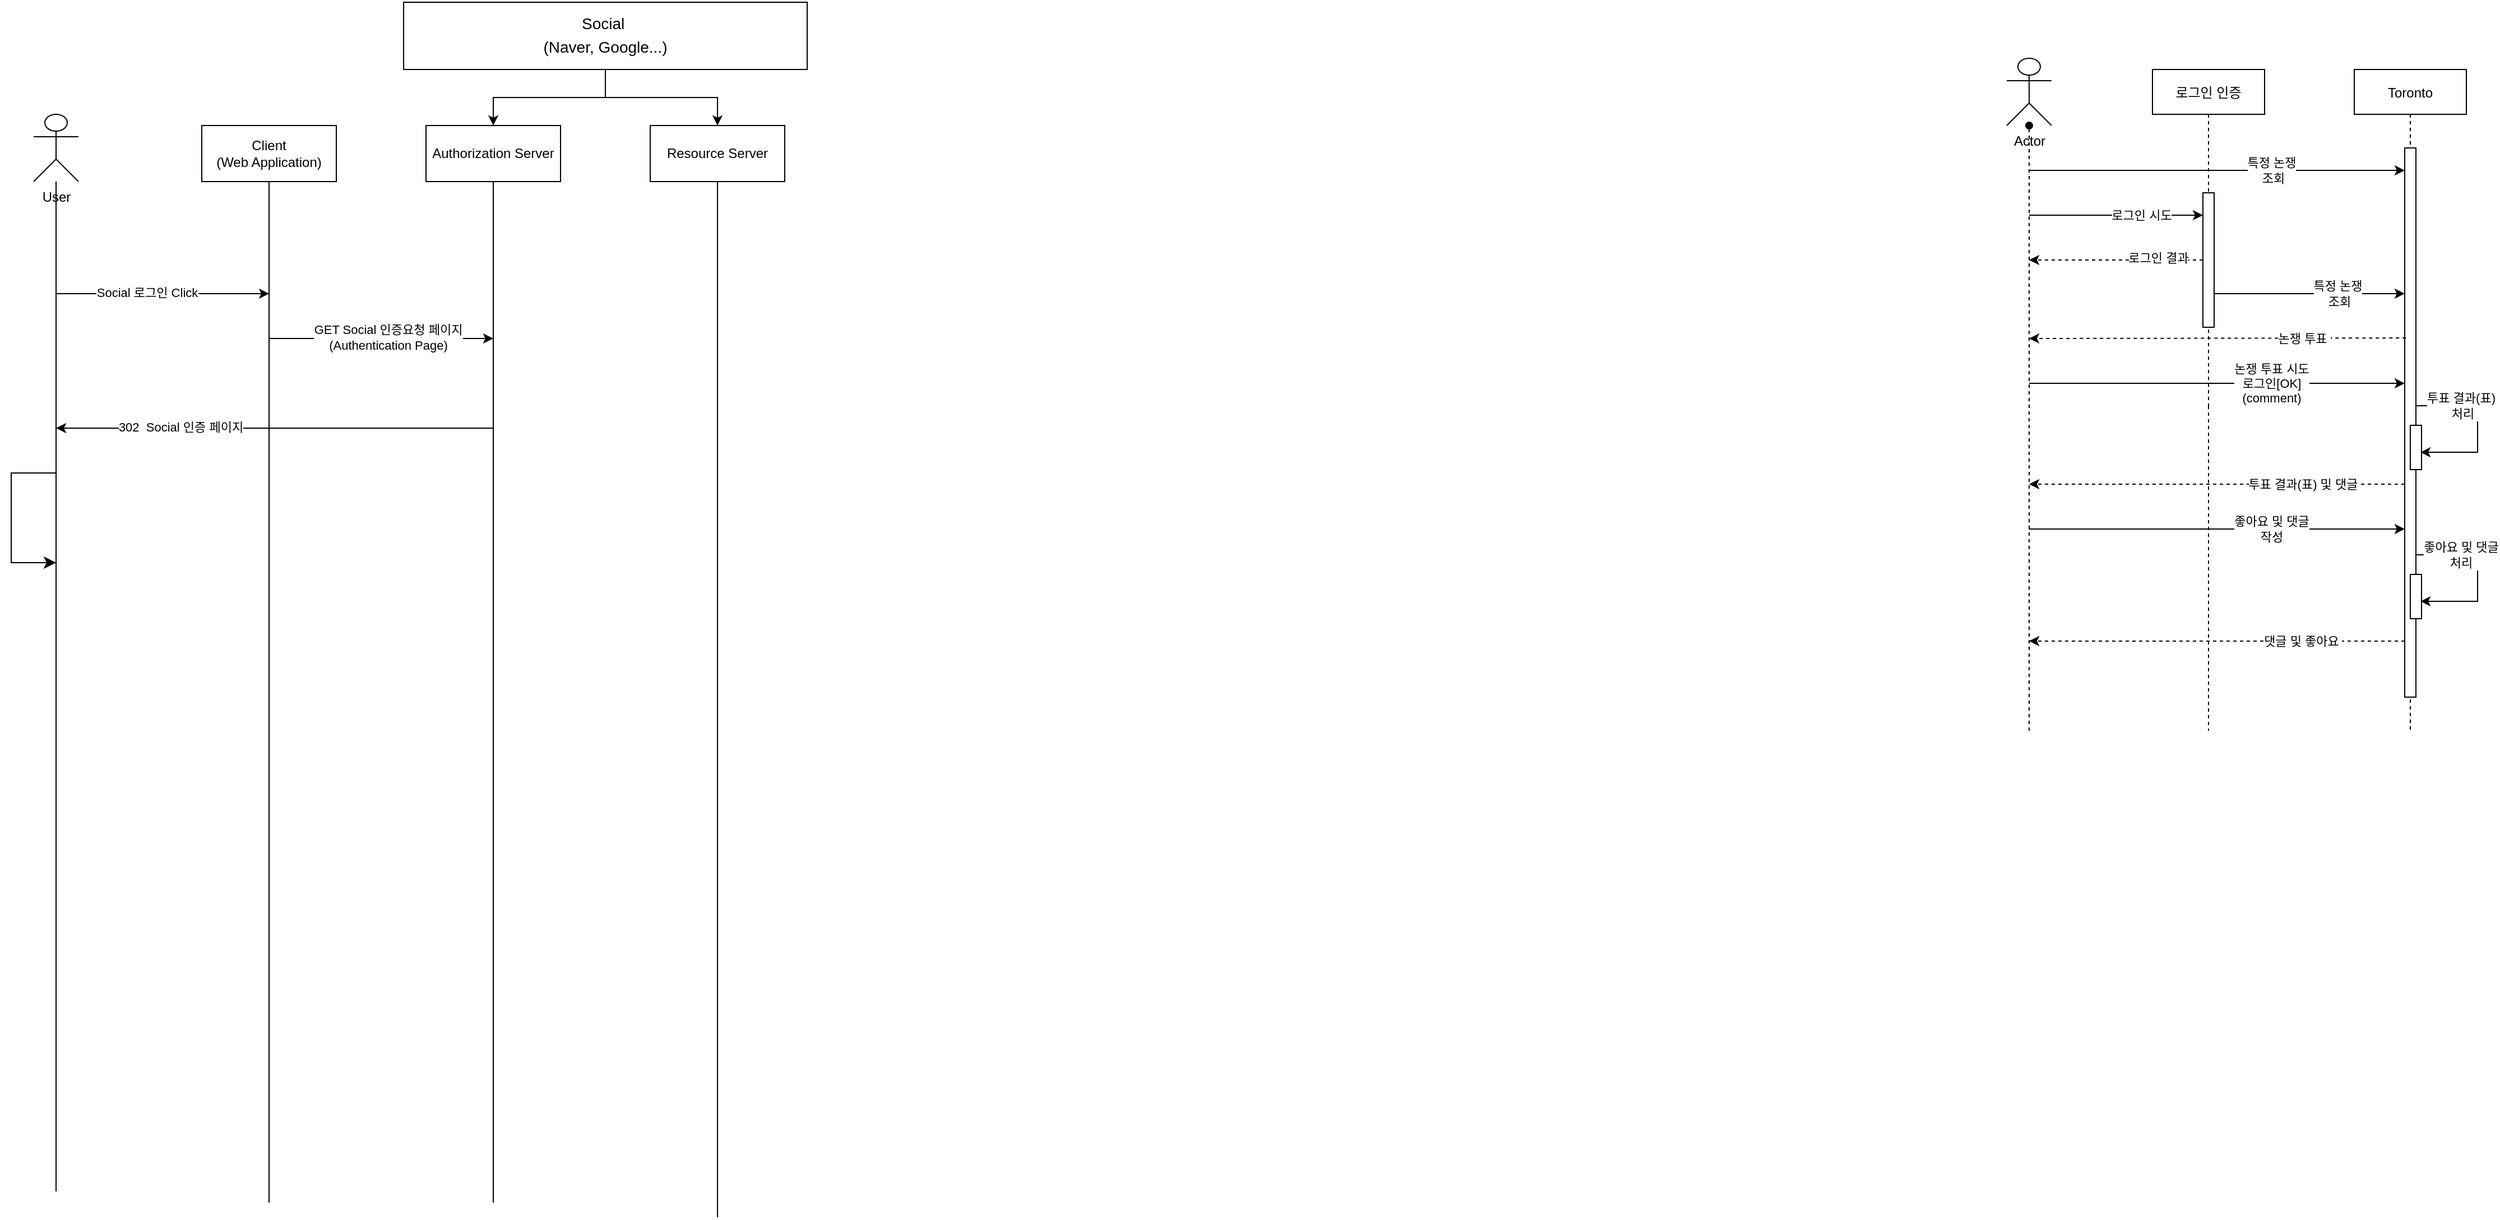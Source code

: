 <mxfile version="21.3.7" type="github">
  <diagram id="kgpKYQtTHZ0yAKxKKP6v" name="Page-1">
    <mxGraphModel dx="3718" dy="794" grid="1" gridSize="10" guides="1" tooltips="1" connect="1" arrows="1" fold="1" page="1" pageScale="1" pageWidth="850" pageHeight="1100" math="0" shadow="0">
      <root>
        <mxCell id="0" />
        <mxCell id="1" parent="0" />
        <mxCell id="ZAnQHSxJU-NlxPs6kDCk-8" style="edgeStyle=orthogonalEdgeStyle;rounded=0;orthogonalLoop=1;jettySize=auto;html=1;entryX=0.5;entryY=0;entryDx=0;entryDy=0;" edge="1" parent="1" source="ZAnQHSxJU-NlxPs6kDCk-6" target="ZAnQHSxJU-NlxPs6kDCk-4">
          <mxGeometry relative="1" as="geometry" />
        </mxCell>
        <mxCell id="ZAnQHSxJU-NlxPs6kDCk-9" style="edgeStyle=orthogonalEdgeStyle;rounded=0;orthogonalLoop=1;jettySize=auto;html=1;" edge="1" parent="1" source="ZAnQHSxJU-NlxPs6kDCk-6" target="ZAnQHSxJU-NlxPs6kDCk-5">
          <mxGeometry relative="1" as="geometry" />
        </mxCell>
        <mxCell id="ZAnQHSxJU-NlxPs6kDCk-6" value="&lt;p style=&quot;line-height: 159%;&quot;&gt;&lt;font style=&quot;font-size: 14px;&quot;&gt;Social&amp;nbsp;&lt;br&gt;(Naver, Google...)&lt;/font&gt;&lt;/p&gt;" style="rounded=0;whiteSpace=wrap;html=1;" vertex="1" parent="1">
          <mxGeometry x="-1440" y="20" width="360" height="60" as="geometry" />
        </mxCell>
        <mxCell id="PEhFff4IV3TKT-8xSN0i-9" style="edgeStyle=orthogonalEdgeStyle;rounded=0;orthogonalLoop=1;jettySize=auto;html=1;dashed=1;endArrow=none;endFill=0;" parent="1" source="3nuBFxr9cyL0pnOWT2aG-1" edge="1">
          <mxGeometry relative="1" as="geometry">
            <mxPoint x="170" y="670" as="targetPoint" />
          </mxGeometry>
        </mxCell>
        <mxCell id="3nuBFxr9cyL0pnOWT2aG-1" value="로그인 인증" style="shape=umlLifeline;perimeter=lifelinePerimeter;container=1;collapsible=0;recursiveResize=0;rounded=0;shadow=0;strokeWidth=1;" parent="1" vertex="1">
          <mxGeometry x="120" y="80" width="100" height="300" as="geometry" />
        </mxCell>
        <mxCell id="PEhFff4IV3TKT-8xSN0i-24" value="" style="points=[];perimeter=orthogonalPerimeter;rounded=0;shadow=0;strokeWidth=1;" parent="3nuBFxr9cyL0pnOWT2aG-1" vertex="1">
          <mxGeometry x="45" y="110" width="10" height="120" as="geometry" />
        </mxCell>
        <mxCell id="PEhFff4IV3TKT-8xSN0i-23" value="" style="endArrow=classic;html=1;rounded=0;" parent="3nuBFxr9cyL0pnOWT2aG-1" target="PEhFff4IV3TKT-8xSN0i-24" edge="1">
          <mxGeometry width="50" height="50" relative="1" as="geometry">
            <mxPoint x="-110" y="130" as="sourcePoint" />
            <mxPoint x="40" y="130" as="targetPoint" />
          </mxGeometry>
        </mxCell>
        <mxCell id="PEhFff4IV3TKT-8xSN0i-25" value="로그인 시도" style="edgeLabel;html=1;align=center;verticalAlign=middle;resizable=0;points=[];" parent="PEhFff4IV3TKT-8xSN0i-23" vertex="1" connectable="0">
          <mxGeometry x="0.286" relative="1" as="geometry">
            <mxPoint as="offset" />
          </mxGeometry>
        </mxCell>
        <mxCell id="PEhFff4IV3TKT-8xSN0i-49" value="" style="endArrow=classic;html=1;rounded=0;dashed=1;" parent="3nuBFxr9cyL0pnOWT2aG-1" edge="1">
          <mxGeometry width="50" height="50" relative="1" as="geometry">
            <mxPoint x="45" y="170" as="sourcePoint" />
            <mxPoint x="-110" y="170" as="targetPoint" />
          </mxGeometry>
        </mxCell>
        <mxCell id="PEhFff4IV3TKT-8xSN0i-50" value="로그인 결과" style="edgeLabel;html=1;align=center;verticalAlign=middle;resizable=0;points=[];" parent="PEhFff4IV3TKT-8xSN0i-49" vertex="1" connectable="0">
          <mxGeometry x="-0.485" y="-2" relative="1" as="geometry">
            <mxPoint as="offset" />
          </mxGeometry>
        </mxCell>
        <mxCell id="PEhFff4IV3TKT-8xSN0i-47" value="" style="endArrow=classic;html=1;rounded=0;" parent="3nuBFxr9cyL0pnOWT2aG-1" target="3nuBFxr9cyL0pnOWT2aG-6" edge="1">
          <mxGeometry width="50" height="50" relative="1" as="geometry">
            <mxPoint x="55" y="200" as="sourcePoint" />
            <mxPoint x="220" y="200" as="targetPoint" />
            <Array as="points">
              <mxPoint x="195" y="200" />
            </Array>
          </mxGeometry>
        </mxCell>
        <mxCell id="PEhFff4IV3TKT-8xSN0i-48" value="특정 논쟁&lt;br&gt;&amp;nbsp;조회" style="edgeLabel;html=1;align=center;verticalAlign=middle;resizable=0;points=[];" parent="PEhFff4IV3TKT-8xSN0i-47" vertex="1" connectable="0">
          <mxGeometry x="0.286" relative="1" as="geometry">
            <mxPoint as="offset" />
          </mxGeometry>
        </mxCell>
        <mxCell id="3nuBFxr9cyL0pnOWT2aG-5" value="Toronto" style="shape=umlLifeline;perimeter=lifelinePerimeter;container=1;collapsible=0;recursiveResize=0;rounded=0;shadow=0;strokeWidth=1;" parent="1" vertex="1">
          <mxGeometry x="300" y="80" width="100" height="590" as="geometry" />
        </mxCell>
        <mxCell id="3nuBFxr9cyL0pnOWT2aG-6" value="" style="points=[];perimeter=orthogonalPerimeter;rounded=0;shadow=0;strokeWidth=1;" parent="3nuBFxr9cyL0pnOWT2aG-5" vertex="1">
          <mxGeometry x="45" y="70" width="10" height="490" as="geometry" />
        </mxCell>
        <mxCell id="PEhFff4IV3TKT-8xSN0i-69" value="" style="points=[];perimeter=orthogonalPerimeter;rounded=0;shadow=0;strokeWidth=1;" parent="3nuBFxr9cyL0pnOWT2aG-5" vertex="1">
          <mxGeometry x="50" y="450.5" width="10" height="39.5" as="geometry" />
        </mxCell>
        <mxCell id="PEhFff4IV3TKT-8xSN0i-70" value="" style="edgeStyle=elbowEdgeStyle;elbow=horizontal;endArrow=classic;html=1;rounded=0;entryX=0.9;entryY=0.608;entryDx=0;entryDy=0;entryPerimeter=0;" parent="3nuBFxr9cyL0pnOWT2aG-5" target="PEhFff4IV3TKT-8xSN0i-69" edge="1">
          <mxGeometry width="50" height="50" relative="1" as="geometry">
            <mxPoint x="55" y="433" as="sourcePoint" />
            <mxPoint x="170" y="500.5" as="targetPoint" />
            <Array as="points">
              <mxPoint x="110" y="453" />
              <mxPoint x="120" y="460.5" />
            </Array>
          </mxGeometry>
        </mxCell>
        <mxCell id="PEhFff4IV3TKT-8xSN0i-71" value="좋아요 및 댓글 &lt;br&gt;처리" style="edgeLabel;html=1;align=center;verticalAlign=middle;resizable=0;points=[];" parent="PEhFff4IV3TKT-8xSN0i-70" vertex="1" connectable="0">
          <mxGeometry x="-0.458" relative="1" as="geometry">
            <mxPoint as="offset" />
          </mxGeometry>
        </mxCell>
        <mxCell id="PEhFff4IV3TKT-8xSN0i-55" value="" style="endArrow=classic;html=1;rounded=0;dashed=1;exitX=0.114;exitY=0.346;exitDx=0;exitDy=0;exitPerimeter=0;" parent="3nuBFxr9cyL0pnOWT2aG-5" source="3nuBFxr9cyL0pnOWT2aG-6" edge="1">
          <mxGeometry width="50" height="50" relative="1" as="geometry">
            <mxPoint x="40" y="240" as="sourcePoint" />
            <mxPoint x="-290" y="240" as="targetPoint" />
          </mxGeometry>
        </mxCell>
        <mxCell id="PEhFff4IV3TKT-8xSN0i-56" value="논쟁 투표&amp;nbsp;" style="edgeLabel;html=1;align=center;verticalAlign=middle;resizable=0;points=[];" parent="PEhFff4IV3TKT-8xSN0i-55" vertex="1" connectable="0">
          <mxGeometry x="-0.456" relative="1" as="geometry">
            <mxPoint as="offset" />
          </mxGeometry>
        </mxCell>
        <mxCell id="PEhFff4IV3TKT-8xSN0i-61" value="" style="endArrow=classic;html=1;rounded=0;" parent="3nuBFxr9cyL0pnOWT2aG-5" target="3nuBFxr9cyL0pnOWT2aG-6" edge="1">
          <mxGeometry width="50" height="50" relative="1" as="geometry">
            <mxPoint x="-290" y="280" as="sourcePoint" />
            <mxPoint x="40" y="280" as="targetPoint" />
            <Array as="points">
              <mxPoint x="-145" y="280" />
              <mxPoint x="25" y="280" />
            </Array>
          </mxGeometry>
        </mxCell>
        <mxCell id="PEhFff4IV3TKT-8xSN0i-62" value="논쟁 투표 시도&lt;br&gt;로그인[OK]&lt;br&gt;(comment)" style="edgeLabel;html=1;align=center;verticalAlign=middle;resizable=0;points=[];" parent="PEhFff4IV3TKT-8xSN0i-61" vertex="1" connectable="0">
          <mxGeometry x="0.286" relative="1" as="geometry">
            <mxPoint as="offset" />
          </mxGeometry>
        </mxCell>
        <mxCell id="PEhFff4IV3TKT-8xSN0i-72" value="" style="points=[];perimeter=orthogonalPerimeter;rounded=0;shadow=0;strokeWidth=1;" parent="3nuBFxr9cyL0pnOWT2aG-5" vertex="1">
          <mxGeometry x="50" y="317.5" width="10" height="39.5" as="geometry" />
        </mxCell>
        <mxCell id="PEhFff4IV3TKT-8xSN0i-73" value="" style="edgeStyle=elbowEdgeStyle;elbow=horizontal;endArrow=classic;html=1;rounded=0;entryX=0.9;entryY=0.608;entryDx=0;entryDy=0;entryPerimeter=0;" parent="3nuBFxr9cyL0pnOWT2aG-5" target="PEhFff4IV3TKT-8xSN0i-72" edge="1">
          <mxGeometry width="50" height="50" relative="1" as="geometry">
            <mxPoint x="55.0" y="300" as="sourcePoint" />
            <mxPoint x="-130" y="287.5" as="targetPoint" />
            <Array as="points">
              <mxPoint x="110" y="320" />
              <mxPoint x="120" y="327.5" />
            </Array>
          </mxGeometry>
        </mxCell>
        <mxCell id="PEhFff4IV3TKT-8xSN0i-74" value="투표 결과(표)&lt;br&gt;&amp;nbsp;처리" style="edgeLabel;html=1;align=center;verticalAlign=middle;resizable=0;points=[];" parent="PEhFff4IV3TKT-8xSN0i-73" vertex="1" connectable="0">
          <mxGeometry x="-0.458" relative="1" as="geometry">
            <mxPoint as="offset" />
          </mxGeometry>
        </mxCell>
        <mxCell id="PEhFff4IV3TKT-8xSN0i-75" style="edgeStyle=none;rounded=0;orthogonalLoop=1;jettySize=auto;html=1;startArrow=oval;startFill=1;endArrow=none;endFill=0;dashed=1;" parent="1" source="PEhFff4IV3TKT-8xSN0i-16" edge="1">
          <mxGeometry relative="1" as="geometry">
            <mxPoint x="10" y="670" as="targetPoint" />
          </mxGeometry>
        </mxCell>
        <mxCell id="PEhFff4IV3TKT-8xSN0i-16" value="Actor" style="shape=umlActor;verticalLabelPosition=bottom;verticalAlign=top;html=1;outlineConnect=0;" parent="1" vertex="1">
          <mxGeometry x="-10" y="70" width="40" height="60" as="geometry" />
        </mxCell>
        <mxCell id="PEhFff4IV3TKT-8xSN0i-53" value="" style="endArrow=classic;html=1;rounded=0;" parent="1" edge="1">
          <mxGeometry width="50" height="50" relative="1" as="geometry">
            <mxPoint x="10" y="170" as="sourcePoint" />
            <mxPoint x="345" y="170" as="targetPoint" />
            <Array as="points">
              <mxPoint x="150" y="170" />
              <mxPoint x="320" y="170" />
            </Array>
          </mxGeometry>
        </mxCell>
        <mxCell id="PEhFff4IV3TKT-8xSN0i-54" value="특정 논쟁&lt;br&gt;&amp;nbsp;조회" style="edgeLabel;html=1;align=center;verticalAlign=middle;resizable=0;points=[];" parent="PEhFff4IV3TKT-8xSN0i-53" vertex="1" connectable="0">
          <mxGeometry x="0.286" relative="1" as="geometry">
            <mxPoint as="offset" />
          </mxGeometry>
        </mxCell>
        <mxCell id="PEhFff4IV3TKT-8xSN0i-63" value="" style="endArrow=classic;html=1;rounded=0;dashed=1;" parent="1" edge="1">
          <mxGeometry width="50" height="50" relative="1" as="geometry">
            <mxPoint x="345" y="450.0" as="sourcePoint" />
            <mxPoint x="10" y="450.0" as="targetPoint" />
          </mxGeometry>
        </mxCell>
        <mxCell id="PEhFff4IV3TKT-8xSN0i-64" value="투표 결과(표) 및 댓글" style="edgeLabel;html=1;align=center;verticalAlign=middle;resizable=0;points=[];" parent="PEhFff4IV3TKT-8xSN0i-63" vertex="1" connectable="0">
          <mxGeometry x="-0.456" relative="1" as="geometry">
            <mxPoint as="offset" />
          </mxGeometry>
        </mxCell>
        <mxCell id="PEhFff4IV3TKT-8xSN0i-65" value="" style="endArrow=classic;html=1;rounded=0;" parent="1" edge="1">
          <mxGeometry width="50" height="50" relative="1" as="geometry">
            <mxPoint x="10" y="490" as="sourcePoint" />
            <mxPoint x="345" y="490" as="targetPoint" />
            <Array as="points">
              <mxPoint x="150" y="490" />
              <mxPoint x="320" y="490" />
            </Array>
          </mxGeometry>
        </mxCell>
        <mxCell id="PEhFff4IV3TKT-8xSN0i-66" value="좋아요 및 댓글&lt;br&gt;작성" style="edgeLabel;html=1;align=center;verticalAlign=middle;resizable=0;points=[];" parent="PEhFff4IV3TKT-8xSN0i-65" vertex="1" connectable="0">
          <mxGeometry x="0.286" relative="1" as="geometry">
            <mxPoint as="offset" />
          </mxGeometry>
        </mxCell>
        <mxCell id="PEhFff4IV3TKT-8xSN0i-67" value="" style="endArrow=classic;html=1;rounded=0;dashed=1;" parent="1" edge="1">
          <mxGeometry width="50" height="50" relative="1" as="geometry">
            <mxPoint x="345" y="590" as="sourcePoint" />
            <mxPoint x="10" y="590" as="targetPoint" />
          </mxGeometry>
        </mxCell>
        <mxCell id="PEhFff4IV3TKT-8xSN0i-68" value="댓글 및 좋아요&amp;nbsp;" style="edgeLabel;html=1;align=center;verticalAlign=middle;resizable=0;points=[];" parent="PEhFff4IV3TKT-8xSN0i-67" vertex="1" connectable="0">
          <mxGeometry x="-0.456" relative="1" as="geometry">
            <mxPoint as="offset" />
          </mxGeometry>
        </mxCell>
        <mxCell id="ZAnQHSxJU-NlxPs6kDCk-19" style="edgeStyle=orthogonalEdgeStyle;rounded=0;orthogonalLoop=1;jettySize=auto;html=1;endArrow=none;endFill=0;" edge="1" parent="1" source="ZAnQHSxJU-NlxPs6kDCk-1">
          <mxGeometry relative="1" as="geometry">
            <mxPoint x="-1750" y="1081" as="targetPoint" />
          </mxGeometry>
        </mxCell>
        <mxCell id="ZAnQHSxJU-NlxPs6kDCk-1" value="User" style="shape=umlActor;verticalLabelPosition=bottom;verticalAlign=top;html=1;outlineConnect=0;" vertex="1" parent="1">
          <mxGeometry x="-1770" y="120" width="40" height="60" as="geometry" />
        </mxCell>
        <mxCell id="ZAnQHSxJU-NlxPs6kDCk-20" style="edgeStyle=orthogonalEdgeStyle;rounded=0;orthogonalLoop=1;jettySize=auto;html=1;endArrow=none;endFill=0;" edge="1" parent="1" source="ZAnQHSxJU-NlxPs6kDCk-2">
          <mxGeometry relative="1" as="geometry">
            <mxPoint x="-1560" y="1091" as="targetPoint" />
          </mxGeometry>
        </mxCell>
        <mxCell id="ZAnQHSxJU-NlxPs6kDCk-2" value="Client &lt;br&gt;(Web Application)" style="rounded=0;whiteSpace=wrap;html=1;" vertex="1" parent="1">
          <mxGeometry x="-1620" y="130" width="120" height="50" as="geometry" />
        </mxCell>
        <mxCell id="ZAnQHSxJU-NlxPs6kDCk-13" style="edgeStyle=orthogonalEdgeStyle;rounded=0;orthogonalLoop=1;jettySize=auto;html=1;endArrow=none;endFill=0;" edge="1" parent="1" source="ZAnQHSxJU-NlxPs6kDCk-4">
          <mxGeometry relative="1" as="geometry">
            <mxPoint x="-1360" y="1091" as="targetPoint" />
          </mxGeometry>
        </mxCell>
        <mxCell id="ZAnQHSxJU-NlxPs6kDCk-4" value="Authorization Server" style="rounded=0;whiteSpace=wrap;html=1;" vertex="1" parent="1">
          <mxGeometry x="-1420" y="130" width="120" height="50" as="geometry" />
        </mxCell>
        <mxCell id="ZAnQHSxJU-NlxPs6kDCk-14" style="edgeStyle=orthogonalEdgeStyle;rounded=0;orthogonalLoop=1;jettySize=auto;html=1;endArrow=none;endFill=0;" edge="1" parent="1" source="ZAnQHSxJU-NlxPs6kDCk-5">
          <mxGeometry relative="1" as="geometry">
            <mxPoint x="-1160" y="1104" as="targetPoint" />
          </mxGeometry>
        </mxCell>
        <mxCell id="ZAnQHSxJU-NlxPs6kDCk-5" value="Resource Server" style="rounded=0;whiteSpace=wrap;html=1;" vertex="1" parent="1">
          <mxGeometry x="-1220" y="130" width="120" height="50" as="geometry" />
        </mxCell>
        <mxCell id="ZAnQHSxJU-NlxPs6kDCk-15" value="" style="endArrow=classic;html=1;rounded=0;" edge="1" parent="1">
          <mxGeometry width="50" height="50" relative="1" as="geometry">
            <mxPoint x="-1750" y="280" as="sourcePoint" />
            <mxPoint x="-1560" y="280" as="targetPoint" />
          </mxGeometry>
        </mxCell>
        <mxCell id="ZAnQHSxJU-NlxPs6kDCk-16" value="Social 로그인 Click" style="edgeLabel;html=1;align=center;verticalAlign=middle;resizable=0;points=[];" vertex="1" connectable="0" parent="ZAnQHSxJU-NlxPs6kDCk-15">
          <mxGeometry x="-0.147" y="1" relative="1" as="geometry">
            <mxPoint as="offset" />
          </mxGeometry>
        </mxCell>
        <mxCell id="ZAnQHSxJU-NlxPs6kDCk-17" value="" style="endArrow=classic;html=1;rounded=0;" edge="1" parent="1">
          <mxGeometry width="50" height="50" relative="1" as="geometry">
            <mxPoint x="-1560" y="320" as="sourcePoint" />
            <mxPoint x="-1360" y="320" as="targetPoint" />
          </mxGeometry>
        </mxCell>
        <mxCell id="ZAnQHSxJU-NlxPs6kDCk-18" value="GET Social 인증요청 페이지&lt;br&gt;(Authentication Page)" style="edgeLabel;html=1;align=center;verticalAlign=middle;resizable=0;points=[];" vertex="1" connectable="0" parent="ZAnQHSxJU-NlxPs6kDCk-17">
          <mxGeometry x="-0.147" y="1" relative="1" as="geometry">
            <mxPoint x="20" as="offset" />
          </mxGeometry>
        </mxCell>
        <mxCell id="ZAnQHSxJU-NlxPs6kDCk-21" value="" style="endArrow=classic;html=1;rounded=0;" edge="1" parent="1">
          <mxGeometry width="50" height="50" relative="1" as="geometry">
            <mxPoint x="-1360" y="400" as="sourcePoint" />
            <mxPoint x="-1750" y="400" as="targetPoint" />
          </mxGeometry>
        </mxCell>
        <mxCell id="ZAnQHSxJU-NlxPs6kDCk-23" value="302&amp;nbsp; Social 인증 페이지" style="edgeLabel;html=1;align=center;verticalAlign=middle;resizable=0;points=[];" vertex="1" connectable="0" parent="ZAnQHSxJU-NlxPs6kDCk-21">
          <mxGeometry x="0.431" y="-1" relative="1" as="geometry">
            <mxPoint as="offset" />
          </mxGeometry>
        </mxCell>
        <mxCell id="ZAnQHSxJU-NlxPs6kDCk-29" value="" style="edgeStyle=elbowEdgeStyle;elbow=horizontal;endArrow=classic;html=1;curved=0;rounded=0;endSize=8;startSize=8;" edge="1" parent="1">
          <mxGeometry width="50" height="50" relative="1" as="geometry">
            <mxPoint x="-1750" y="440" as="sourcePoint" />
            <mxPoint x="-1750" y="520" as="targetPoint" />
            <Array as="points">
              <mxPoint x="-1790" y="470" />
            </Array>
          </mxGeometry>
        </mxCell>
      </root>
    </mxGraphModel>
  </diagram>
</mxfile>
